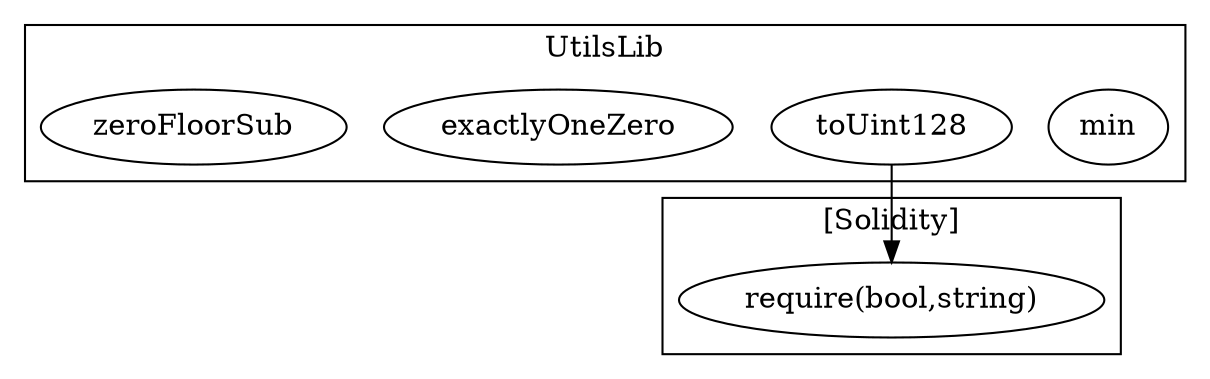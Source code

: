 strict digraph {
subgraph cluster_884_UtilsLib {
label = "UtilsLib"
"884_min" [label="min"]
"884_toUint128" [label="toUint128"]
"884_exactlyOneZero" [label="exactlyOneZero"]
"884_zeroFloorSub" [label="zeroFloorSub"]
}subgraph cluster_solidity {
label = "[Solidity]"
"require(bool,string)" 
"884_toUint128" -> "require(bool,string)"
}
}